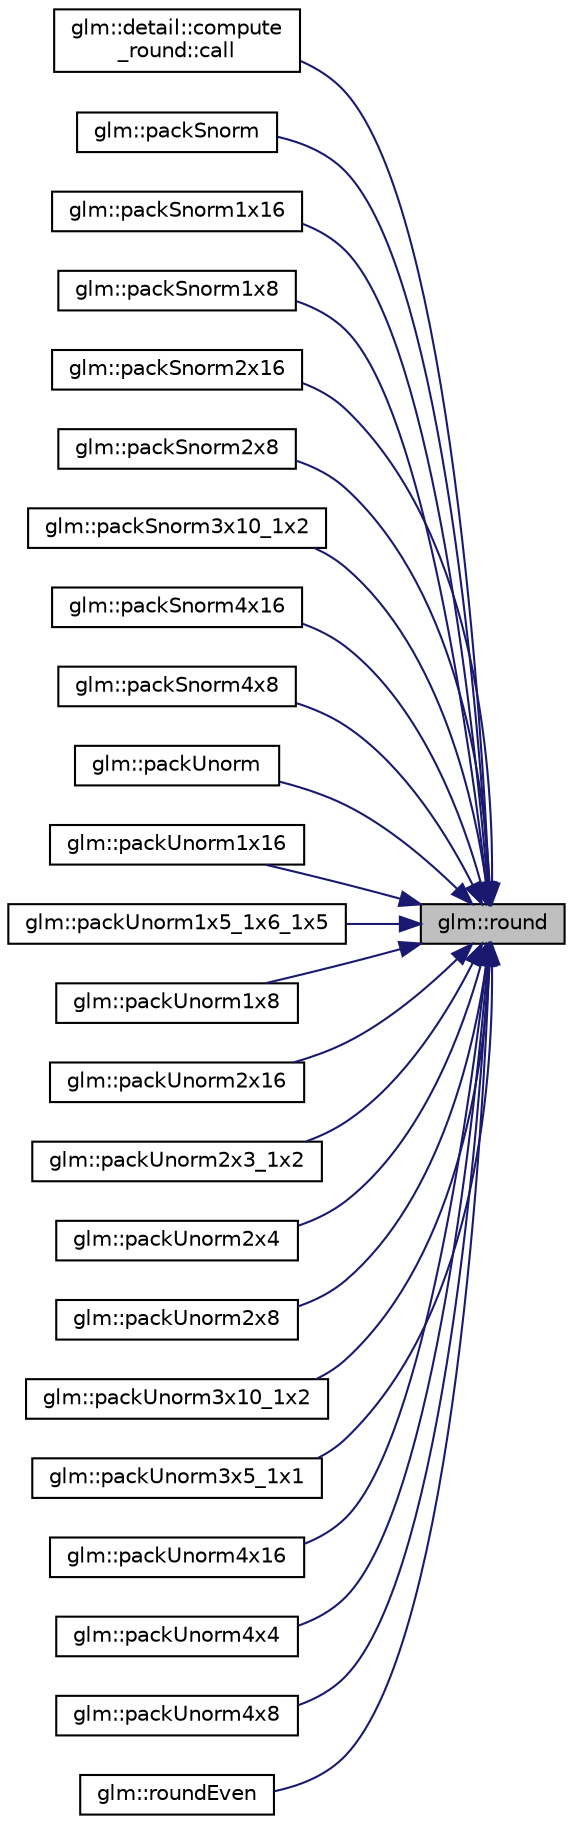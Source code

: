 digraph "glm::round"
{
 // LATEX_PDF_SIZE
  edge [fontname="Helvetica",fontsize="10",labelfontname="Helvetica",labelfontsize="10"];
  node [fontname="Helvetica",fontsize="10",shape=record];
  rankdir="RL";
  Node1 [label="glm::round",height=0.2,width=0.4,color="black", fillcolor="grey75", style="filled", fontcolor="black",tooltip=" "];
  Node1 -> Node2 [dir="back",color="midnightblue",fontsize="10",style="solid",fontname="Helvetica"];
  Node2 [label="glm::detail::compute\l_round::call",height=0.2,width=0.4,color="black", fillcolor="white", style="filled",URL="$structglm_1_1detail_1_1compute__round.html#a42119067083f483e40f6449e9d3d87ef",tooltip=" "];
  Node1 -> Node3 [dir="back",color="midnightblue",fontsize="10",style="solid",fontname="Helvetica"];
  Node3 [label="glm::packSnorm",height=0.2,width=0.4,color="black", fillcolor="white", style="filled",URL="$group__gtc__packing.html#ga1be760860697db386b36513aeafe9d5e",tooltip=" "];
  Node1 -> Node4 [dir="back",color="midnightblue",fontsize="10",style="solid",fontname="Helvetica"];
  Node4 [label="glm::packSnorm1x16",height=0.2,width=0.4,color="black", fillcolor="white", style="filled",URL="$group__gtc__packing.html#gac29411d6c0f6ed0fe9f0396dfe92e0e8",tooltip=" "];
  Node1 -> Node5 [dir="back",color="midnightblue",fontsize="10",style="solid",fontname="Helvetica"];
  Node5 [label="glm::packSnorm1x8",height=0.2,width=0.4,color="black", fillcolor="white", style="filled",URL="$group__gtc__packing.html#ga26b6cd7a35c46c4b6a342f3b97b47423",tooltip=" "];
  Node1 -> Node6 [dir="back",color="midnightblue",fontsize="10",style="solid",fontname="Helvetica"];
  Node6 [label="glm::packSnorm2x16",height=0.2,width=0.4,color="black", fillcolor="white", style="filled",URL="$group__core__func__packing.html#ga0c8005de240d6c4ca3d16c7bee25c622",tooltip=" "];
  Node1 -> Node7 [dir="back",color="midnightblue",fontsize="10",style="solid",fontname="Helvetica"];
  Node7 [label="glm::packSnorm2x8",height=0.2,width=0.4,color="black", fillcolor="white", style="filled",URL="$group__gtc__packing.html#ga05d08a82923166ec7cd5d0e6154c9953",tooltip=" "];
  Node1 -> Node8 [dir="back",color="midnightblue",fontsize="10",style="solid",fontname="Helvetica"];
  Node8 [label="glm::packSnorm3x10_1x2",height=0.2,width=0.4,color="black", fillcolor="white", style="filled",URL="$group__gtc__packing.html#ga0d4157cec37c0312216a7be1cc92df54",tooltip=" "];
  Node1 -> Node9 [dir="back",color="midnightblue",fontsize="10",style="solid",fontname="Helvetica"];
  Node9 [label="glm::packSnorm4x16",height=0.2,width=0.4,color="black", fillcolor="white", style="filled",URL="$group__gtc__packing.html#ga9b237d7c66b7a71964e6d1f4dc06539f",tooltip=" "];
  Node1 -> Node10 [dir="back",color="midnightblue",fontsize="10",style="solid",fontname="Helvetica"];
  Node10 [label="glm::packSnorm4x8",height=0.2,width=0.4,color="black", fillcolor="white", style="filled",URL="$group__core__func__packing.html#gafcf25acc0d361c6c696a433aa5dfd16b",tooltip=" "];
  Node1 -> Node11 [dir="back",color="midnightblue",fontsize="10",style="solid",fontname="Helvetica"];
  Node11 [label="glm::packUnorm",height=0.2,width=0.4,color="black", fillcolor="white", style="filled",URL="$group__gtc__packing.html#gacb9a3df68172c1193c9d701a3fa4d88b",tooltip=" "];
  Node1 -> Node12 [dir="back",color="midnightblue",fontsize="10",style="solid",fontname="Helvetica"];
  Node12 [label="glm::packUnorm1x16",height=0.2,width=0.4,color="black", fillcolor="white", style="filled",URL="$group__gtc__packing.html#ga60c7d915f5653559ae02c2f79a8c5c1d",tooltip=" "];
  Node1 -> Node13 [dir="back",color="midnightblue",fontsize="10",style="solid",fontname="Helvetica"];
  Node13 [label="glm::packUnorm1x5_1x6_1x5",height=0.2,width=0.4,color="black", fillcolor="white", style="filled",URL="$group__gtc__packing.html#ga0fcb493167d540aca105d11df5c55503",tooltip=" "];
  Node1 -> Node14 [dir="back",color="midnightblue",fontsize="10",style="solid",fontname="Helvetica"];
  Node14 [label="glm::packUnorm1x8",height=0.2,width=0.4,color="black", fillcolor="white", style="filled",URL="$group__gtc__packing.html#ga2f9963e5d762b10085b280d3662017ba",tooltip=" "];
  Node1 -> Node15 [dir="back",color="midnightblue",fontsize="10",style="solid",fontname="Helvetica"];
  Node15 [label="glm::packUnorm2x16",height=0.2,width=0.4,color="black", fillcolor="white", style="filled",URL="$group__core__func__packing.html#ga0659ddaf09727551c7bf51655d2a65cf",tooltip=" "];
  Node1 -> Node16 [dir="back",color="midnightblue",fontsize="10",style="solid",fontname="Helvetica"];
  Node16 [label="glm::packUnorm2x3_1x2",height=0.2,width=0.4,color="black", fillcolor="white", style="filled",URL="$group__gtc__packing.html#ga0acca4eb99c300fe2edeef7ebd8fa08b",tooltip=" "];
  Node1 -> Node17 [dir="back",color="midnightblue",fontsize="10",style="solid",fontname="Helvetica"];
  Node17 [label="glm::packUnorm2x4",height=0.2,width=0.4,color="black", fillcolor="white", style="filled",URL="$group__gtc__packing.html#gad68eb2f848ba867192b8787998c0595a",tooltip=" "];
  Node1 -> Node18 [dir="back",color="midnightblue",fontsize="10",style="solid",fontname="Helvetica"];
  Node18 [label="glm::packUnorm2x8",height=0.2,width=0.4,color="black", fillcolor="white", style="filled",URL="$group__gtc__packing.html#ga833288fc0d4a79f19d0db75a6843bfe6",tooltip=" "];
  Node1 -> Node19 [dir="back",color="midnightblue",fontsize="10",style="solid",fontname="Helvetica"];
  Node19 [label="glm::packUnorm3x10_1x2",height=0.2,width=0.4,color="black", fillcolor="white", style="filled",URL="$group__gtc__packing.html#ga2cf2d11b40bd48639110456fd74c2e33",tooltip=" "];
  Node1 -> Node20 [dir="back",color="midnightblue",fontsize="10",style="solid",fontname="Helvetica"];
  Node20 [label="glm::packUnorm3x5_1x1",height=0.2,width=0.4,color="black", fillcolor="white", style="filled",URL="$group__gtc__packing.html#ga1b41375846ed66768da78ca299d8d010",tooltip=" "];
  Node1 -> Node21 [dir="back",color="midnightblue",fontsize="10",style="solid",fontname="Helvetica"];
  Node21 [label="glm::packUnorm4x16",height=0.2,width=0.4,color="black", fillcolor="white", style="filled",URL="$group__gtc__packing.html#gac561f06c908b7302537a8ef29fcb409e",tooltip=" "];
  Node1 -> Node22 [dir="back",color="midnightblue",fontsize="10",style="solid",fontname="Helvetica"];
  Node22 [label="glm::packUnorm4x4",height=0.2,width=0.4,color="black", fillcolor="white", style="filled",URL="$group__gtc__packing.html#gad493c9f130e91dd8a4b360b05dcea573",tooltip=" "];
  Node1 -> Node23 [dir="back",color="midnightblue",fontsize="10",style="solid",fontname="Helvetica"];
  Node23 [label="glm::packUnorm4x8",height=0.2,width=0.4,color="black", fillcolor="white", style="filled",URL="$group__core__func__packing.html#ga834ee9a9e73dcb0a7c1fc88143f3edb8",tooltip=" "];
  Node1 -> Node24 [dir="back",color="midnightblue",fontsize="10",style="solid",fontname="Helvetica"];
  Node24 [label="glm::roundEven",height=0.2,width=0.4,color="black", fillcolor="white", style="filled",URL="$namespaceglm.html#ae02684863360f29d6e9fb9b5ad4ab5d9",tooltip=" "];
}
